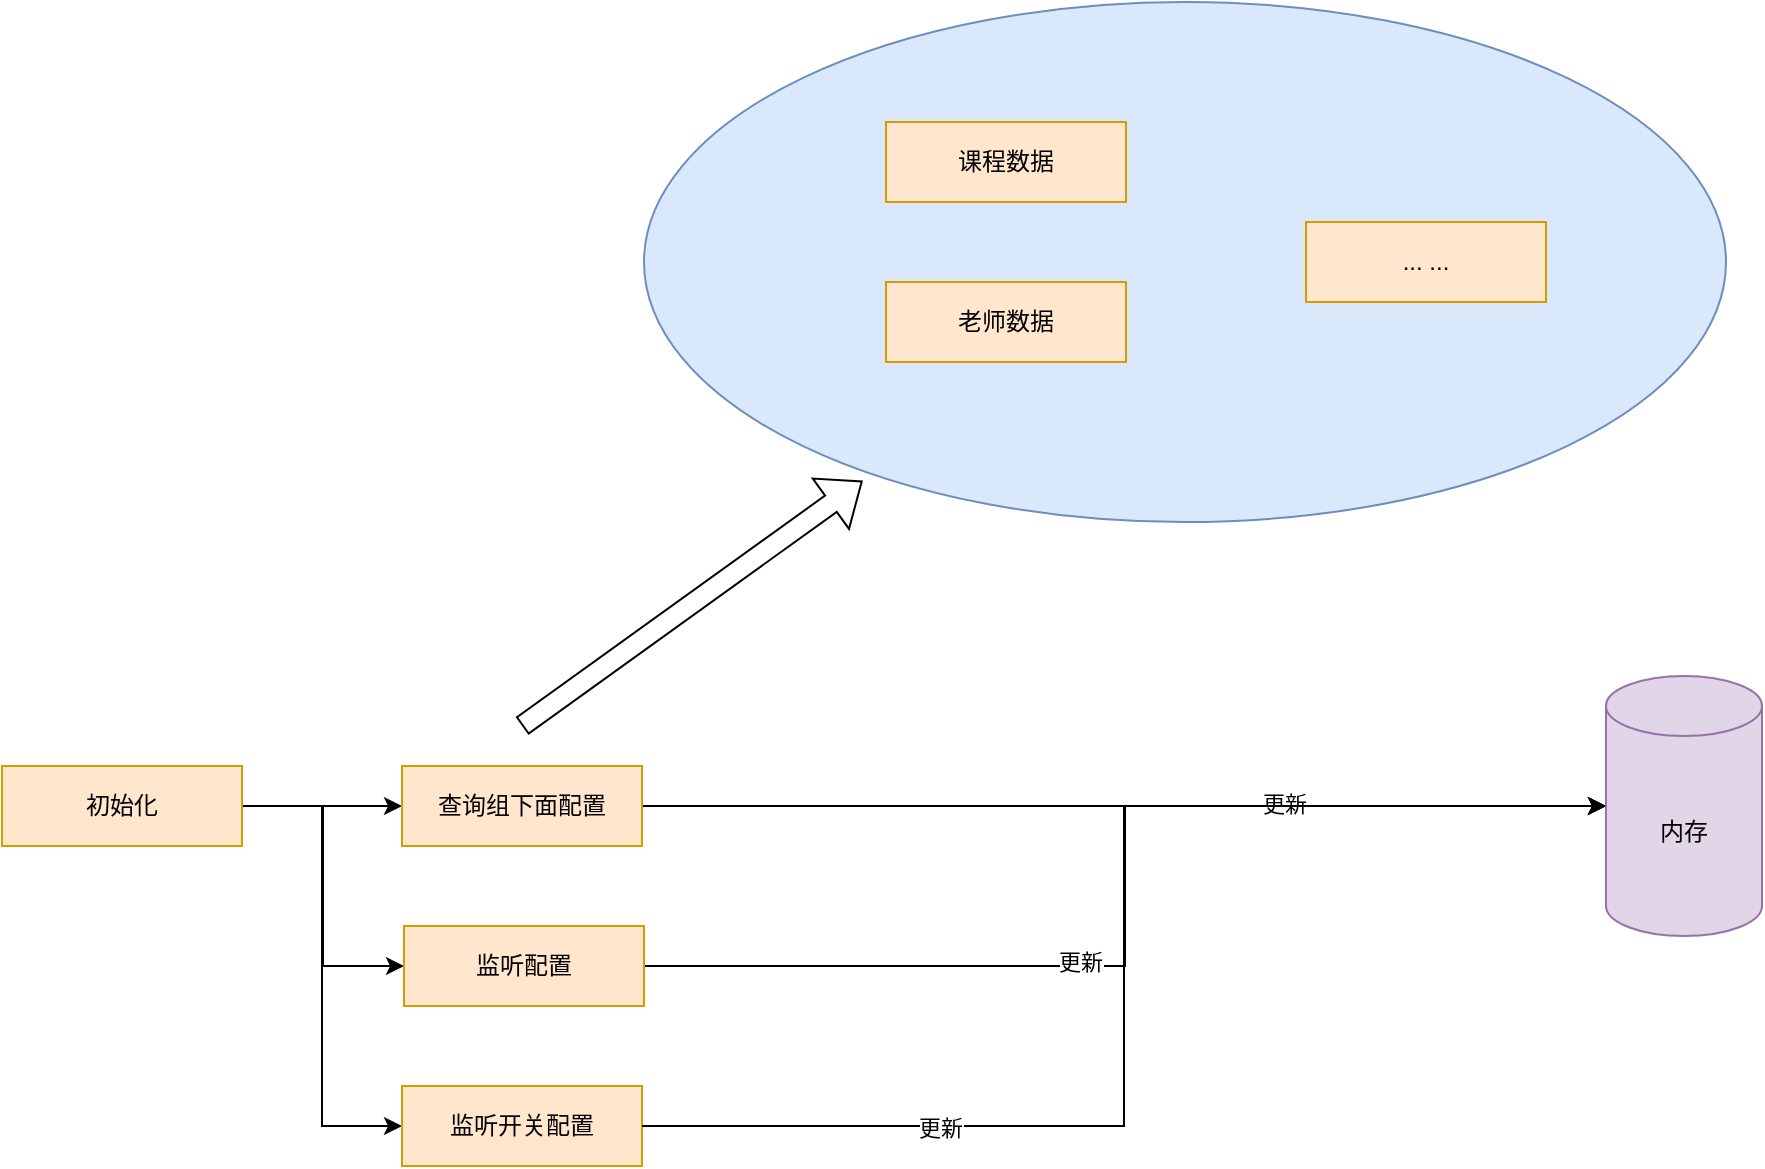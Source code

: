 <mxfile version="24.6.5" type="github">
  <diagram name="第 1 页" id="xVYTRwdiuQrqn9ASIhLq">
    <mxGraphModel dx="1313" dy="746" grid="1" gridSize="10" guides="1" tooltips="1" connect="1" arrows="1" fold="1" page="1" pageScale="1" pageWidth="1600" pageHeight="1200" math="0" shadow="0">
      <root>
        <mxCell id="0" />
        <mxCell id="1" parent="0" />
        <mxCell id="tHjF0LQ6cNOkUVxBTCU_-11" value="" style="ellipse;whiteSpace=wrap;html=1;fillColor=#dae8fc;strokeColor=#6c8ebf;" vertex="1" parent="1">
          <mxGeometry x="401" y="138" width="541" height="260" as="geometry" />
        </mxCell>
        <mxCell id="tHjF0LQ6cNOkUVxBTCU_-15" style="edgeStyle=orthogonalEdgeStyle;rounded=0;orthogonalLoop=1;jettySize=auto;html=1;exitX=1;exitY=0.5;exitDx=0;exitDy=0;" edge="1" parent="1" source="tHjF0LQ6cNOkUVxBTCU_-1" target="tHjF0LQ6cNOkUVxBTCU_-12">
          <mxGeometry relative="1" as="geometry" />
        </mxCell>
        <mxCell id="tHjF0LQ6cNOkUVxBTCU_-24" style="edgeStyle=orthogonalEdgeStyle;rounded=0;orthogonalLoop=1;jettySize=auto;html=1;exitX=1;exitY=0.5;exitDx=0;exitDy=0;entryX=0;entryY=0.5;entryDx=0;entryDy=0;" edge="1" parent="1" source="tHjF0LQ6cNOkUVxBTCU_-1" target="tHjF0LQ6cNOkUVxBTCU_-13">
          <mxGeometry relative="1" as="geometry" />
        </mxCell>
        <mxCell id="tHjF0LQ6cNOkUVxBTCU_-25" style="edgeStyle=orthogonalEdgeStyle;rounded=0;orthogonalLoop=1;jettySize=auto;html=1;exitX=1;exitY=0.5;exitDx=0;exitDy=0;entryX=0;entryY=0.5;entryDx=0;entryDy=0;" edge="1" parent="1" source="tHjF0LQ6cNOkUVxBTCU_-1" target="tHjF0LQ6cNOkUVxBTCU_-14">
          <mxGeometry relative="1" as="geometry" />
        </mxCell>
        <mxCell id="tHjF0LQ6cNOkUVxBTCU_-1" value="初始化" style="rounded=0;whiteSpace=wrap;html=1;fillColor=#ffe6cc;strokeColor=#d79b00;" vertex="1" parent="1">
          <mxGeometry x="80" y="520" width="120" height="40" as="geometry" />
        </mxCell>
        <mxCell id="tHjF0LQ6cNOkUVxBTCU_-6" value="课程数据" style="rounded=0;whiteSpace=wrap;html=1;fillColor=#ffe6cc;strokeColor=#d79b00;" vertex="1" parent="1">
          <mxGeometry x="522" y="198" width="120" height="40" as="geometry" />
        </mxCell>
        <mxCell id="tHjF0LQ6cNOkUVxBTCU_-7" value="老师数据" style="rounded=0;whiteSpace=wrap;html=1;fillColor=#ffe6cc;strokeColor=#d79b00;" vertex="1" parent="1">
          <mxGeometry x="522" y="278" width="120" height="40" as="geometry" />
        </mxCell>
        <mxCell id="tHjF0LQ6cNOkUVxBTCU_-9" value="... ..." style="rounded=0;whiteSpace=wrap;html=1;fillColor=#ffe6cc;strokeColor=#d79b00;" vertex="1" parent="1">
          <mxGeometry x="732" y="248" width="120" height="40" as="geometry" />
        </mxCell>
        <mxCell id="tHjF0LQ6cNOkUVxBTCU_-22" style="edgeStyle=orthogonalEdgeStyle;rounded=0;orthogonalLoop=1;jettySize=auto;html=1;exitX=1;exitY=0.5;exitDx=0;exitDy=0;" edge="1" parent="1" source="tHjF0LQ6cNOkUVxBTCU_-12" target="tHjF0LQ6cNOkUVxBTCU_-20">
          <mxGeometry relative="1" as="geometry" />
        </mxCell>
        <mxCell id="tHjF0LQ6cNOkUVxBTCU_-23" value="更新" style="edgeLabel;html=1;align=center;verticalAlign=middle;resizable=0;points=[];" vertex="1" connectable="0" parent="tHjF0LQ6cNOkUVxBTCU_-22">
          <mxGeometry x="0.332" y="1" relative="1" as="geometry">
            <mxPoint as="offset" />
          </mxGeometry>
        </mxCell>
        <mxCell id="tHjF0LQ6cNOkUVxBTCU_-12" value="查询组下面配置" style="rounded=0;whiteSpace=wrap;html=1;fillColor=#ffe6cc;strokeColor=#d79b00;" vertex="1" parent="1">
          <mxGeometry x="280" y="520" width="120" height="40" as="geometry" />
        </mxCell>
        <mxCell id="tHjF0LQ6cNOkUVxBTCU_-26" style="edgeStyle=orthogonalEdgeStyle;rounded=0;orthogonalLoop=1;jettySize=auto;html=1;exitX=1;exitY=0.5;exitDx=0;exitDy=0;" edge="1" parent="1" source="tHjF0LQ6cNOkUVxBTCU_-13" target="tHjF0LQ6cNOkUVxBTCU_-20">
          <mxGeometry relative="1" as="geometry" />
        </mxCell>
        <mxCell id="tHjF0LQ6cNOkUVxBTCU_-27" value="更新" style="edgeLabel;html=1;align=center;verticalAlign=middle;resizable=0;points=[];" vertex="1" connectable="0" parent="tHjF0LQ6cNOkUVxBTCU_-26">
          <mxGeometry x="-0.223" y="2" relative="1" as="geometry">
            <mxPoint as="offset" />
          </mxGeometry>
        </mxCell>
        <mxCell id="tHjF0LQ6cNOkUVxBTCU_-13" value="监听配置" style="rounded=0;whiteSpace=wrap;html=1;fillColor=#ffe6cc;strokeColor=#d79b00;" vertex="1" parent="1">
          <mxGeometry x="281" y="600" width="120" height="40" as="geometry" />
        </mxCell>
        <mxCell id="tHjF0LQ6cNOkUVxBTCU_-14" value="监听开关配置" style="rounded=0;whiteSpace=wrap;html=1;fillColor=#ffe6cc;strokeColor=#d79b00;" vertex="1" parent="1">
          <mxGeometry x="280" y="680" width="120" height="40" as="geometry" />
        </mxCell>
        <mxCell id="tHjF0LQ6cNOkUVxBTCU_-18" value="" style="shape=flexArrow;endArrow=classic;html=1;rounded=0;entryX=0.202;entryY=0.921;entryDx=0;entryDy=0;entryPerimeter=0;" edge="1" parent="1" target="tHjF0LQ6cNOkUVxBTCU_-11">
          <mxGeometry width="50" height="50" relative="1" as="geometry">
            <mxPoint x="340" y="500" as="sourcePoint" />
            <mxPoint x="390" y="450" as="targetPoint" />
          </mxGeometry>
        </mxCell>
        <mxCell id="tHjF0LQ6cNOkUVxBTCU_-20" value="内存" style="shape=cylinder3;whiteSpace=wrap;html=1;boundedLbl=1;backgroundOutline=1;size=15;fillColor=#e1d5e7;strokeColor=#9673a6;" vertex="1" parent="1">
          <mxGeometry x="882" y="475" width="78" height="130" as="geometry" />
        </mxCell>
        <mxCell id="tHjF0LQ6cNOkUVxBTCU_-28" style="edgeStyle=orthogonalEdgeStyle;rounded=0;orthogonalLoop=1;jettySize=auto;html=1;exitX=1;exitY=0.5;exitDx=0;exitDy=0;entryX=0;entryY=0.5;entryDx=0;entryDy=0;entryPerimeter=0;" edge="1" parent="1" source="tHjF0LQ6cNOkUVxBTCU_-14" target="tHjF0LQ6cNOkUVxBTCU_-20">
          <mxGeometry relative="1" as="geometry" />
        </mxCell>
        <mxCell id="tHjF0LQ6cNOkUVxBTCU_-29" value="更新" style="edgeLabel;html=1;align=center;verticalAlign=middle;resizable=0;points=[];" vertex="1" connectable="0" parent="tHjF0LQ6cNOkUVxBTCU_-28">
          <mxGeometry x="-0.536" y="-1" relative="1" as="geometry">
            <mxPoint as="offset" />
          </mxGeometry>
        </mxCell>
      </root>
    </mxGraphModel>
  </diagram>
</mxfile>
